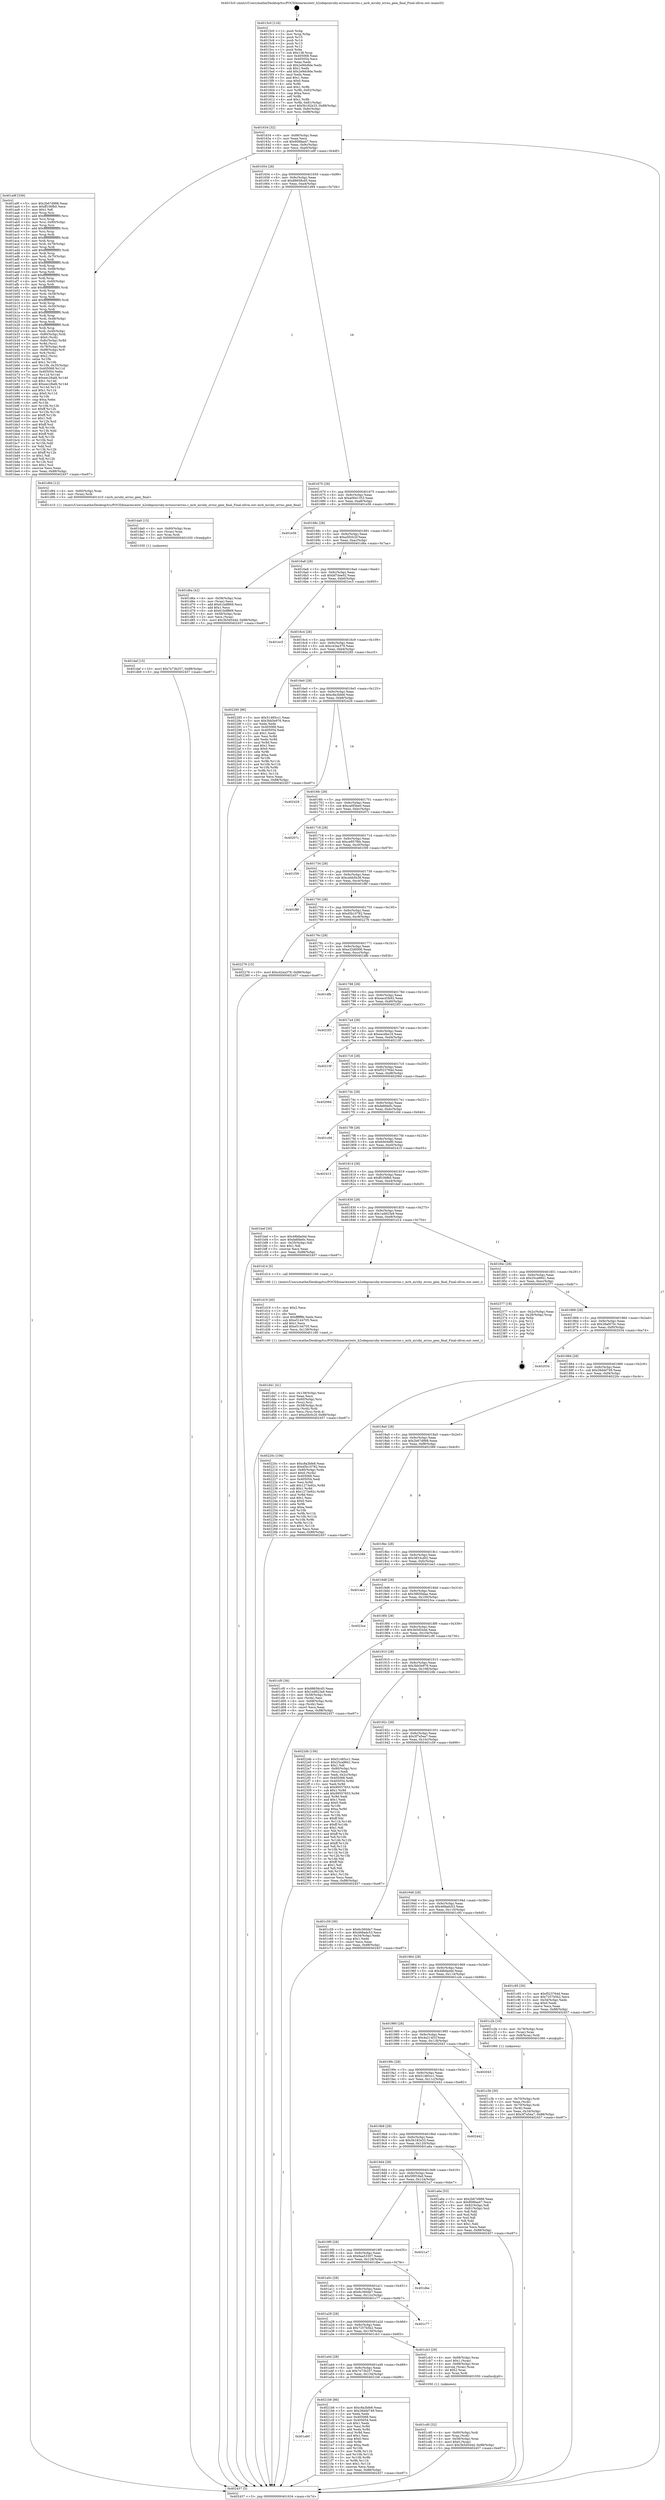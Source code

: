 digraph "0x4015c0" {
  label = "0x4015c0 (/mnt/c/Users/mathe/Desktop/tcc/POCII/binaries/extr_h2odepsmruby-errnosrcerrno.c_mrb_mruby_errno_gem_final_Final-ollvm.out::main(0))"
  labelloc = "t"
  node[shape=record]

  Entry [label="",width=0.3,height=0.3,shape=circle,fillcolor=black,style=filled]
  "0x401634" [label="{
     0x401634 [32]\l
     | [instrs]\l
     &nbsp;&nbsp;0x401634 \<+6\>: mov -0x88(%rbp),%eax\l
     &nbsp;&nbsp;0x40163a \<+2\>: mov %eax,%ecx\l
     &nbsp;&nbsp;0x40163c \<+6\>: sub $0x808faa47,%ecx\l
     &nbsp;&nbsp;0x401642 \<+6\>: mov %eax,-0x9c(%rbp)\l
     &nbsp;&nbsp;0x401648 \<+6\>: mov %ecx,-0xa0(%rbp)\l
     &nbsp;&nbsp;0x40164e \<+6\>: je 0000000000401a9f \<main+0x4df\>\l
  }"]
  "0x401a9f" [label="{
     0x401a9f [336]\l
     | [instrs]\l
     &nbsp;&nbsp;0x401a9f \<+5\>: mov $0x2b67d988,%eax\l
     &nbsp;&nbsp;0x401aa4 \<+5\>: mov $0xff106fb0,%ecx\l
     &nbsp;&nbsp;0x401aa9 \<+2\>: mov $0x1,%dl\l
     &nbsp;&nbsp;0x401aab \<+3\>: mov %rsp,%rsi\l
     &nbsp;&nbsp;0x401aae \<+4\>: add $0xfffffffffffffff0,%rsi\l
     &nbsp;&nbsp;0x401ab2 \<+3\>: mov %rsi,%rsp\l
     &nbsp;&nbsp;0x401ab5 \<+4\>: mov %rsi,-0x80(%rbp)\l
     &nbsp;&nbsp;0x401ab9 \<+3\>: mov %rsp,%rsi\l
     &nbsp;&nbsp;0x401abc \<+4\>: add $0xfffffffffffffff0,%rsi\l
     &nbsp;&nbsp;0x401ac0 \<+3\>: mov %rsi,%rsp\l
     &nbsp;&nbsp;0x401ac3 \<+3\>: mov %rsp,%rdi\l
     &nbsp;&nbsp;0x401ac6 \<+4\>: add $0xfffffffffffffff0,%rdi\l
     &nbsp;&nbsp;0x401aca \<+3\>: mov %rdi,%rsp\l
     &nbsp;&nbsp;0x401acd \<+4\>: mov %rdi,-0x78(%rbp)\l
     &nbsp;&nbsp;0x401ad1 \<+3\>: mov %rsp,%rdi\l
     &nbsp;&nbsp;0x401ad4 \<+4\>: add $0xfffffffffffffff0,%rdi\l
     &nbsp;&nbsp;0x401ad8 \<+3\>: mov %rdi,%rsp\l
     &nbsp;&nbsp;0x401adb \<+4\>: mov %rdi,-0x70(%rbp)\l
     &nbsp;&nbsp;0x401adf \<+3\>: mov %rsp,%rdi\l
     &nbsp;&nbsp;0x401ae2 \<+4\>: add $0xfffffffffffffff0,%rdi\l
     &nbsp;&nbsp;0x401ae6 \<+3\>: mov %rdi,%rsp\l
     &nbsp;&nbsp;0x401ae9 \<+4\>: mov %rdi,-0x68(%rbp)\l
     &nbsp;&nbsp;0x401aed \<+3\>: mov %rsp,%rdi\l
     &nbsp;&nbsp;0x401af0 \<+4\>: add $0xfffffffffffffff0,%rdi\l
     &nbsp;&nbsp;0x401af4 \<+3\>: mov %rdi,%rsp\l
     &nbsp;&nbsp;0x401af7 \<+4\>: mov %rdi,-0x60(%rbp)\l
     &nbsp;&nbsp;0x401afb \<+3\>: mov %rsp,%rdi\l
     &nbsp;&nbsp;0x401afe \<+4\>: add $0xfffffffffffffff0,%rdi\l
     &nbsp;&nbsp;0x401b02 \<+3\>: mov %rdi,%rsp\l
     &nbsp;&nbsp;0x401b05 \<+4\>: mov %rdi,-0x58(%rbp)\l
     &nbsp;&nbsp;0x401b09 \<+3\>: mov %rsp,%rdi\l
     &nbsp;&nbsp;0x401b0c \<+4\>: add $0xfffffffffffffff0,%rdi\l
     &nbsp;&nbsp;0x401b10 \<+3\>: mov %rdi,%rsp\l
     &nbsp;&nbsp;0x401b13 \<+4\>: mov %rdi,-0x50(%rbp)\l
     &nbsp;&nbsp;0x401b17 \<+3\>: mov %rsp,%rdi\l
     &nbsp;&nbsp;0x401b1a \<+4\>: add $0xfffffffffffffff0,%rdi\l
     &nbsp;&nbsp;0x401b1e \<+3\>: mov %rdi,%rsp\l
     &nbsp;&nbsp;0x401b21 \<+4\>: mov %rdi,-0x48(%rbp)\l
     &nbsp;&nbsp;0x401b25 \<+3\>: mov %rsp,%rdi\l
     &nbsp;&nbsp;0x401b28 \<+4\>: add $0xfffffffffffffff0,%rdi\l
     &nbsp;&nbsp;0x401b2c \<+3\>: mov %rdi,%rsp\l
     &nbsp;&nbsp;0x401b2f \<+4\>: mov %rdi,-0x40(%rbp)\l
     &nbsp;&nbsp;0x401b33 \<+4\>: mov -0x80(%rbp),%rdi\l
     &nbsp;&nbsp;0x401b37 \<+6\>: movl $0x0,(%rdi)\l
     &nbsp;&nbsp;0x401b3d \<+7\>: mov -0x8c(%rbp),%r8d\l
     &nbsp;&nbsp;0x401b44 \<+3\>: mov %r8d,(%rsi)\l
     &nbsp;&nbsp;0x401b47 \<+4\>: mov -0x78(%rbp),%rdi\l
     &nbsp;&nbsp;0x401b4b \<+7\>: mov -0x98(%rbp),%r9\l
     &nbsp;&nbsp;0x401b52 \<+3\>: mov %r9,(%rdi)\l
     &nbsp;&nbsp;0x401b55 \<+3\>: cmpl $0x2,(%rsi)\l
     &nbsp;&nbsp;0x401b58 \<+4\>: setne %r10b\l
     &nbsp;&nbsp;0x401b5c \<+4\>: and $0x1,%r10b\l
     &nbsp;&nbsp;0x401b60 \<+4\>: mov %r10b,-0x35(%rbp)\l
     &nbsp;&nbsp;0x401b64 \<+8\>: mov 0x405068,%r11d\l
     &nbsp;&nbsp;0x401b6c \<+7\>: mov 0x405054,%ebx\l
     &nbsp;&nbsp;0x401b73 \<+3\>: mov %r11d,%r14d\l
     &nbsp;&nbsp;0x401b76 \<+7\>: sub $0xeec28afd,%r14d\l
     &nbsp;&nbsp;0x401b7d \<+4\>: sub $0x1,%r14d\l
     &nbsp;&nbsp;0x401b81 \<+7\>: add $0xeec28afd,%r14d\l
     &nbsp;&nbsp;0x401b88 \<+4\>: imul %r14d,%r11d\l
     &nbsp;&nbsp;0x401b8c \<+4\>: and $0x1,%r11d\l
     &nbsp;&nbsp;0x401b90 \<+4\>: cmp $0x0,%r11d\l
     &nbsp;&nbsp;0x401b94 \<+4\>: sete %r10b\l
     &nbsp;&nbsp;0x401b98 \<+3\>: cmp $0xa,%ebx\l
     &nbsp;&nbsp;0x401b9b \<+4\>: setl %r15b\l
     &nbsp;&nbsp;0x401b9f \<+3\>: mov %r10b,%r12b\l
     &nbsp;&nbsp;0x401ba2 \<+4\>: xor $0xff,%r12b\l
     &nbsp;&nbsp;0x401ba6 \<+3\>: mov %r15b,%r13b\l
     &nbsp;&nbsp;0x401ba9 \<+4\>: xor $0xff,%r13b\l
     &nbsp;&nbsp;0x401bad \<+3\>: xor $0x1,%dl\l
     &nbsp;&nbsp;0x401bb0 \<+3\>: mov %r12b,%sil\l
     &nbsp;&nbsp;0x401bb3 \<+4\>: and $0xff,%sil\l
     &nbsp;&nbsp;0x401bb7 \<+3\>: and %dl,%r10b\l
     &nbsp;&nbsp;0x401bba \<+3\>: mov %r13b,%dil\l
     &nbsp;&nbsp;0x401bbd \<+4\>: and $0xff,%dil\l
     &nbsp;&nbsp;0x401bc1 \<+3\>: and %dl,%r15b\l
     &nbsp;&nbsp;0x401bc4 \<+3\>: or %r10b,%sil\l
     &nbsp;&nbsp;0x401bc7 \<+3\>: or %r15b,%dil\l
     &nbsp;&nbsp;0x401bca \<+3\>: xor %dil,%sil\l
     &nbsp;&nbsp;0x401bcd \<+3\>: or %r13b,%r12b\l
     &nbsp;&nbsp;0x401bd0 \<+4\>: xor $0xff,%r12b\l
     &nbsp;&nbsp;0x401bd4 \<+3\>: or $0x1,%dl\l
     &nbsp;&nbsp;0x401bd7 \<+3\>: and %dl,%r12b\l
     &nbsp;&nbsp;0x401bda \<+3\>: or %r12b,%sil\l
     &nbsp;&nbsp;0x401bdd \<+4\>: test $0x1,%sil\l
     &nbsp;&nbsp;0x401be1 \<+3\>: cmovne %ecx,%eax\l
     &nbsp;&nbsp;0x401be4 \<+6\>: mov %eax,-0x88(%rbp)\l
     &nbsp;&nbsp;0x401bea \<+5\>: jmp 0000000000402457 \<main+0xe97\>\l
  }"]
  "0x401654" [label="{
     0x401654 [28]\l
     | [instrs]\l
     &nbsp;&nbsp;0x401654 \<+5\>: jmp 0000000000401659 \<main+0x99\>\l
     &nbsp;&nbsp;0x401659 \<+6\>: mov -0x9c(%rbp),%eax\l
     &nbsp;&nbsp;0x40165f \<+5\>: sub $0x88658cd5,%eax\l
     &nbsp;&nbsp;0x401664 \<+6\>: mov %eax,-0xa4(%rbp)\l
     &nbsp;&nbsp;0x40166a \<+6\>: je 0000000000401d94 \<main+0x7d4\>\l
  }"]
  Exit [label="",width=0.3,height=0.3,shape=circle,fillcolor=black,style=filled,peripheries=2]
  "0x401d94" [label="{
     0x401d94 [12]\l
     | [instrs]\l
     &nbsp;&nbsp;0x401d94 \<+4\>: mov -0x60(%rbp),%rax\l
     &nbsp;&nbsp;0x401d98 \<+3\>: mov (%rax),%rdi\l
     &nbsp;&nbsp;0x401d9b \<+5\>: call 0000000000401410 \<mrb_mruby_errno_gem_final\>\l
     | [calls]\l
     &nbsp;&nbsp;0x401410 \{1\} (/mnt/c/Users/mathe/Desktop/tcc/POCII/binaries/extr_h2odepsmruby-errnosrcerrno.c_mrb_mruby_errno_gem_final_Final-ollvm.out::mrb_mruby_errno_gem_final)\l
  }"]
  "0x401670" [label="{
     0x401670 [28]\l
     | [instrs]\l
     &nbsp;&nbsp;0x401670 \<+5\>: jmp 0000000000401675 \<main+0xb5\>\l
     &nbsp;&nbsp;0x401675 \<+6\>: mov -0x9c(%rbp),%eax\l
     &nbsp;&nbsp;0x40167b \<+5\>: sub $0xa0641353,%eax\l
     &nbsp;&nbsp;0x401680 \<+6\>: mov %eax,-0xa8(%rbp)\l
     &nbsp;&nbsp;0x401686 \<+6\>: je 0000000000401e56 \<main+0x896\>\l
  }"]
  "0x401a60" [label="{
     0x401a60\l
  }", style=dashed]
  "0x401e56" [label="{
     0x401e56\l
  }", style=dashed]
  "0x40168c" [label="{
     0x40168c [28]\l
     | [instrs]\l
     &nbsp;&nbsp;0x40168c \<+5\>: jmp 0000000000401691 \<main+0xd1\>\l
     &nbsp;&nbsp;0x401691 \<+6\>: mov -0x9c(%rbp),%eax\l
     &nbsp;&nbsp;0x401697 \<+5\>: sub $0xa5fc0c2f,%eax\l
     &nbsp;&nbsp;0x40169c \<+6\>: mov %eax,-0xac(%rbp)\l
     &nbsp;&nbsp;0x4016a2 \<+6\>: je 0000000000401d6a \<main+0x7aa\>\l
  }"]
  "0x4021b6" [label="{
     0x4021b6 [86]\l
     | [instrs]\l
     &nbsp;&nbsp;0x4021b6 \<+5\>: mov $0xc8a3bfe8,%eax\l
     &nbsp;&nbsp;0x4021bb \<+5\>: mov $0x28ddd749,%ecx\l
     &nbsp;&nbsp;0x4021c0 \<+2\>: xor %edx,%edx\l
     &nbsp;&nbsp;0x4021c2 \<+7\>: mov 0x405068,%esi\l
     &nbsp;&nbsp;0x4021c9 \<+7\>: mov 0x405054,%edi\l
     &nbsp;&nbsp;0x4021d0 \<+3\>: sub $0x1,%edx\l
     &nbsp;&nbsp;0x4021d3 \<+3\>: mov %esi,%r8d\l
     &nbsp;&nbsp;0x4021d6 \<+3\>: add %edx,%r8d\l
     &nbsp;&nbsp;0x4021d9 \<+4\>: imul %r8d,%esi\l
     &nbsp;&nbsp;0x4021dd \<+3\>: and $0x1,%esi\l
     &nbsp;&nbsp;0x4021e0 \<+3\>: cmp $0x0,%esi\l
     &nbsp;&nbsp;0x4021e3 \<+4\>: sete %r9b\l
     &nbsp;&nbsp;0x4021e7 \<+3\>: cmp $0xa,%edi\l
     &nbsp;&nbsp;0x4021ea \<+4\>: setl %r10b\l
     &nbsp;&nbsp;0x4021ee \<+3\>: mov %r9b,%r11b\l
     &nbsp;&nbsp;0x4021f1 \<+3\>: and %r10b,%r11b\l
     &nbsp;&nbsp;0x4021f4 \<+3\>: xor %r10b,%r9b\l
     &nbsp;&nbsp;0x4021f7 \<+3\>: or %r9b,%r11b\l
     &nbsp;&nbsp;0x4021fa \<+4\>: test $0x1,%r11b\l
     &nbsp;&nbsp;0x4021fe \<+3\>: cmovne %ecx,%eax\l
     &nbsp;&nbsp;0x402201 \<+6\>: mov %eax,-0x88(%rbp)\l
     &nbsp;&nbsp;0x402207 \<+5\>: jmp 0000000000402457 \<main+0xe97\>\l
  }"]
  "0x401d6a" [label="{
     0x401d6a [42]\l
     | [instrs]\l
     &nbsp;&nbsp;0x401d6a \<+4\>: mov -0x58(%rbp),%rax\l
     &nbsp;&nbsp;0x401d6e \<+2\>: mov (%rax),%ecx\l
     &nbsp;&nbsp;0x401d70 \<+6\>: add $0x61bdf869,%ecx\l
     &nbsp;&nbsp;0x401d76 \<+3\>: add $0x1,%ecx\l
     &nbsp;&nbsp;0x401d79 \<+6\>: sub $0x61bdf869,%ecx\l
     &nbsp;&nbsp;0x401d7f \<+4\>: mov -0x58(%rbp),%rax\l
     &nbsp;&nbsp;0x401d83 \<+2\>: mov %ecx,(%rax)\l
     &nbsp;&nbsp;0x401d85 \<+10\>: movl $0x3b5d544d,-0x88(%rbp)\l
     &nbsp;&nbsp;0x401d8f \<+5\>: jmp 0000000000402457 \<main+0xe97\>\l
  }"]
  "0x4016a8" [label="{
     0x4016a8 [28]\l
     | [instrs]\l
     &nbsp;&nbsp;0x4016a8 \<+5\>: jmp 00000000004016ad \<main+0xed\>\l
     &nbsp;&nbsp;0x4016ad \<+6\>: mov -0x9c(%rbp),%eax\l
     &nbsp;&nbsp;0x4016b3 \<+5\>: sub $0xbf7dee02,%eax\l
     &nbsp;&nbsp;0x4016b8 \<+6\>: mov %eax,-0xb0(%rbp)\l
     &nbsp;&nbsp;0x4016be \<+6\>: je 0000000000401ec5 \<main+0x905\>\l
  }"]
  "0x401daf" [label="{
     0x401daf [15]\l
     | [instrs]\l
     &nbsp;&nbsp;0x401daf \<+10\>: movl $0x7e73b257,-0x88(%rbp)\l
     &nbsp;&nbsp;0x401db9 \<+5\>: jmp 0000000000402457 \<main+0xe97\>\l
  }"]
  "0x401ec5" [label="{
     0x401ec5\l
  }", style=dashed]
  "0x4016c4" [label="{
     0x4016c4 [28]\l
     | [instrs]\l
     &nbsp;&nbsp;0x4016c4 \<+5\>: jmp 00000000004016c9 \<main+0x109\>\l
     &nbsp;&nbsp;0x4016c9 \<+6\>: mov -0x9c(%rbp),%eax\l
     &nbsp;&nbsp;0x4016cf \<+5\>: sub $0xc42ea379,%eax\l
     &nbsp;&nbsp;0x4016d4 \<+6\>: mov %eax,-0xb4(%rbp)\l
     &nbsp;&nbsp;0x4016da \<+6\>: je 0000000000402285 \<main+0xcc5\>\l
  }"]
  "0x401da0" [label="{
     0x401da0 [15]\l
     | [instrs]\l
     &nbsp;&nbsp;0x401da0 \<+4\>: mov -0x60(%rbp),%rax\l
     &nbsp;&nbsp;0x401da4 \<+3\>: mov (%rax),%rax\l
     &nbsp;&nbsp;0x401da7 \<+3\>: mov %rax,%rdi\l
     &nbsp;&nbsp;0x401daa \<+5\>: call 0000000000401030 \<free@plt\>\l
     | [calls]\l
     &nbsp;&nbsp;0x401030 \{1\} (unknown)\l
  }"]
  "0x402285" [label="{
     0x402285 [86]\l
     | [instrs]\l
     &nbsp;&nbsp;0x402285 \<+5\>: mov $0x51485cc1,%eax\l
     &nbsp;&nbsp;0x40228a \<+5\>: mov $0x3bb5e976,%ecx\l
     &nbsp;&nbsp;0x40228f \<+2\>: xor %edx,%edx\l
     &nbsp;&nbsp;0x402291 \<+7\>: mov 0x405068,%esi\l
     &nbsp;&nbsp;0x402298 \<+7\>: mov 0x405054,%edi\l
     &nbsp;&nbsp;0x40229f \<+3\>: sub $0x1,%edx\l
     &nbsp;&nbsp;0x4022a2 \<+3\>: mov %esi,%r8d\l
     &nbsp;&nbsp;0x4022a5 \<+3\>: add %edx,%r8d\l
     &nbsp;&nbsp;0x4022a8 \<+4\>: imul %r8d,%esi\l
     &nbsp;&nbsp;0x4022ac \<+3\>: and $0x1,%esi\l
     &nbsp;&nbsp;0x4022af \<+3\>: cmp $0x0,%esi\l
     &nbsp;&nbsp;0x4022b2 \<+4\>: sete %r9b\l
     &nbsp;&nbsp;0x4022b6 \<+3\>: cmp $0xa,%edi\l
     &nbsp;&nbsp;0x4022b9 \<+4\>: setl %r10b\l
     &nbsp;&nbsp;0x4022bd \<+3\>: mov %r9b,%r11b\l
     &nbsp;&nbsp;0x4022c0 \<+3\>: and %r10b,%r11b\l
     &nbsp;&nbsp;0x4022c3 \<+3\>: xor %r10b,%r9b\l
     &nbsp;&nbsp;0x4022c6 \<+3\>: or %r9b,%r11b\l
     &nbsp;&nbsp;0x4022c9 \<+4\>: test $0x1,%r11b\l
     &nbsp;&nbsp;0x4022cd \<+3\>: cmovne %ecx,%eax\l
     &nbsp;&nbsp;0x4022d0 \<+6\>: mov %eax,-0x88(%rbp)\l
     &nbsp;&nbsp;0x4022d6 \<+5\>: jmp 0000000000402457 \<main+0xe97\>\l
  }"]
  "0x4016e0" [label="{
     0x4016e0 [28]\l
     | [instrs]\l
     &nbsp;&nbsp;0x4016e0 \<+5\>: jmp 00000000004016e5 \<main+0x125\>\l
     &nbsp;&nbsp;0x4016e5 \<+6\>: mov -0x9c(%rbp),%eax\l
     &nbsp;&nbsp;0x4016eb \<+5\>: sub $0xc8a3bfe8,%eax\l
     &nbsp;&nbsp;0x4016f0 \<+6\>: mov %eax,-0xb8(%rbp)\l
     &nbsp;&nbsp;0x4016f6 \<+6\>: je 0000000000402429 \<main+0xe69\>\l
  }"]
  "0x401d41" [label="{
     0x401d41 [41]\l
     | [instrs]\l
     &nbsp;&nbsp;0x401d41 \<+6\>: mov -0x138(%rbp),%ecx\l
     &nbsp;&nbsp;0x401d47 \<+3\>: imul %eax,%ecx\l
     &nbsp;&nbsp;0x401d4a \<+4\>: mov -0x60(%rbp),%rsi\l
     &nbsp;&nbsp;0x401d4e \<+3\>: mov (%rsi),%rsi\l
     &nbsp;&nbsp;0x401d51 \<+4\>: mov -0x58(%rbp),%rdi\l
     &nbsp;&nbsp;0x401d55 \<+3\>: movslq (%rdi),%rdi\l
     &nbsp;&nbsp;0x401d58 \<+3\>: mov %ecx,(%rsi,%rdi,4)\l
     &nbsp;&nbsp;0x401d5b \<+10\>: movl $0xa5fc0c2f,-0x88(%rbp)\l
     &nbsp;&nbsp;0x401d65 \<+5\>: jmp 0000000000402457 \<main+0xe97\>\l
  }"]
  "0x402429" [label="{
     0x402429\l
  }", style=dashed]
  "0x4016fc" [label="{
     0x4016fc [28]\l
     | [instrs]\l
     &nbsp;&nbsp;0x4016fc \<+5\>: jmp 0000000000401701 \<main+0x141\>\l
     &nbsp;&nbsp;0x401701 \<+6\>: mov -0x9c(%rbp),%eax\l
     &nbsp;&nbsp;0x401707 \<+5\>: sub $0xca0f3be0,%eax\l
     &nbsp;&nbsp;0x40170c \<+6\>: mov %eax,-0xbc(%rbp)\l
     &nbsp;&nbsp;0x401712 \<+6\>: je 000000000040207c \<main+0xabc\>\l
  }"]
  "0x401d19" [label="{
     0x401d19 [40]\l
     | [instrs]\l
     &nbsp;&nbsp;0x401d19 \<+5\>: mov $0x2,%ecx\l
     &nbsp;&nbsp;0x401d1e \<+1\>: cltd\l
     &nbsp;&nbsp;0x401d1f \<+2\>: idiv %ecx\l
     &nbsp;&nbsp;0x401d21 \<+6\>: imul $0xfffffffe,%edx,%ecx\l
     &nbsp;&nbsp;0x401d27 \<+6\>: sub $0xe5144705,%ecx\l
     &nbsp;&nbsp;0x401d2d \<+3\>: add $0x1,%ecx\l
     &nbsp;&nbsp;0x401d30 \<+6\>: add $0xe5144705,%ecx\l
     &nbsp;&nbsp;0x401d36 \<+6\>: mov %ecx,-0x138(%rbp)\l
     &nbsp;&nbsp;0x401d3c \<+5\>: call 0000000000401160 \<next_i\>\l
     | [calls]\l
     &nbsp;&nbsp;0x401160 \{1\} (/mnt/c/Users/mathe/Desktop/tcc/POCII/binaries/extr_h2odepsmruby-errnosrcerrno.c_mrb_mruby_errno_gem_final_Final-ollvm.out::next_i)\l
  }"]
  "0x40207c" [label="{
     0x40207c\l
  }", style=dashed]
  "0x401718" [label="{
     0x401718 [28]\l
     | [instrs]\l
     &nbsp;&nbsp;0x401718 \<+5\>: jmp 000000000040171d \<main+0x15d\>\l
     &nbsp;&nbsp;0x40171d \<+6\>: mov -0x9c(%rbp),%eax\l
     &nbsp;&nbsp;0x401723 \<+5\>: sub $0xce957fbb,%eax\l
     &nbsp;&nbsp;0x401728 \<+6\>: mov %eax,-0xc0(%rbp)\l
     &nbsp;&nbsp;0x40172e \<+6\>: je 0000000000401f39 \<main+0x979\>\l
  }"]
  "0x401cd0" [label="{
     0x401cd0 [32]\l
     | [instrs]\l
     &nbsp;&nbsp;0x401cd0 \<+4\>: mov -0x60(%rbp),%rdi\l
     &nbsp;&nbsp;0x401cd4 \<+3\>: mov %rax,(%rdi)\l
     &nbsp;&nbsp;0x401cd7 \<+4\>: mov -0x58(%rbp),%rax\l
     &nbsp;&nbsp;0x401cdb \<+6\>: movl $0x0,(%rax)\l
     &nbsp;&nbsp;0x401ce1 \<+10\>: movl $0x3b5d544d,-0x88(%rbp)\l
     &nbsp;&nbsp;0x401ceb \<+5\>: jmp 0000000000402457 \<main+0xe97\>\l
  }"]
  "0x401f39" [label="{
     0x401f39\l
  }", style=dashed]
  "0x401734" [label="{
     0x401734 [28]\l
     | [instrs]\l
     &nbsp;&nbsp;0x401734 \<+5\>: jmp 0000000000401739 \<main+0x179\>\l
     &nbsp;&nbsp;0x401739 \<+6\>: mov -0x9c(%rbp),%eax\l
     &nbsp;&nbsp;0x40173f \<+5\>: sub $0xcebb5b38,%eax\l
     &nbsp;&nbsp;0x401744 \<+6\>: mov %eax,-0xc4(%rbp)\l
     &nbsp;&nbsp;0x40174a \<+6\>: je 0000000000401f8f \<main+0x9cf\>\l
  }"]
  "0x401a44" [label="{
     0x401a44 [28]\l
     | [instrs]\l
     &nbsp;&nbsp;0x401a44 \<+5\>: jmp 0000000000401a49 \<main+0x489\>\l
     &nbsp;&nbsp;0x401a49 \<+6\>: mov -0x9c(%rbp),%eax\l
     &nbsp;&nbsp;0x401a4f \<+5\>: sub $0x7e73b257,%eax\l
     &nbsp;&nbsp;0x401a54 \<+6\>: mov %eax,-0x134(%rbp)\l
     &nbsp;&nbsp;0x401a5a \<+6\>: je 00000000004021b6 \<main+0xbf6\>\l
  }"]
  "0x401f8f" [label="{
     0x401f8f\l
  }", style=dashed]
  "0x401750" [label="{
     0x401750 [28]\l
     | [instrs]\l
     &nbsp;&nbsp;0x401750 \<+5\>: jmp 0000000000401755 \<main+0x195\>\l
     &nbsp;&nbsp;0x401755 \<+6\>: mov -0x9c(%rbp),%eax\l
     &nbsp;&nbsp;0x40175b \<+5\>: sub $0xd5b10782,%eax\l
     &nbsp;&nbsp;0x401760 \<+6\>: mov %eax,-0xc8(%rbp)\l
     &nbsp;&nbsp;0x401766 \<+6\>: je 0000000000402276 \<main+0xcb6\>\l
  }"]
  "0x401cb3" [label="{
     0x401cb3 [29]\l
     | [instrs]\l
     &nbsp;&nbsp;0x401cb3 \<+4\>: mov -0x68(%rbp),%rax\l
     &nbsp;&nbsp;0x401cb7 \<+6\>: movl $0x1,(%rax)\l
     &nbsp;&nbsp;0x401cbd \<+4\>: mov -0x68(%rbp),%rax\l
     &nbsp;&nbsp;0x401cc1 \<+3\>: movslq (%rax),%rax\l
     &nbsp;&nbsp;0x401cc4 \<+4\>: shl $0x2,%rax\l
     &nbsp;&nbsp;0x401cc8 \<+3\>: mov %rax,%rdi\l
     &nbsp;&nbsp;0x401ccb \<+5\>: call 0000000000401050 \<malloc@plt\>\l
     | [calls]\l
     &nbsp;&nbsp;0x401050 \{1\} (unknown)\l
  }"]
  "0x402276" [label="{
     0x402276 [15]\l
     | [instrs]\l
     &nbsp;&nbsp;0x402276 \<+10\>: movl $0xc42ea379,-0x88(%rbp)\l
     &nbsp;&nbsp;0x402280 \<+5\>: jmp 0000000000402457 \<main+0xe97\>\l
  }"]
  "0x40176c" [label="{
     0x40176c [28]\l
     | [instrs]\l
     &nbsp;&nbsp;0x40176c \<+5\>: jmp 0000000000401771 \<main+0x1b1\>\l
     &nbsp;&nbsp;0x401771 \<+6\>: mov -0x9c(%rbp),%eax\l
     &nbsp;&nbsp;0x401777 \<+5\>: sub $0xe32d0006,%eax\l
     &nbsp;&nbsp;0x40177c \<+6\>: mov %eax,-0xcc(%rbp)\l
     &nbsp;&nbsp;0x401782 \<+6\>: je 0000000000401dfb \<main+0x83b\>\l
  }"]
  "0x401a28" [label="{
     0x401a28 [28]\l
     | [instrs]\l
     &nbsp;&nbsp;0x401a28 \<+5\>: jmp 0000000000401a2d \<main+0x46d\>\l
     &nbsp;&nbsp;0x401a2d \<+6\>: mov -0x9c(%rbp),%eax\l
     &nbsp;&nbsp;0x401a33 \<+5\>: sub $0x7257b5b2,%eax\l
     &nbsp;&nbsp;0x401a38 \<+6\>: mov %eax,-0x130(%rbp)\l
     &nbsp;&nbsp;0x401a3e \<+6\>: je 0000000000401cb3 \<main+0x6f3\>\l
  }"]
  "0x401dfb" [label="{
     0x401dfb\l
  }", style=dashed]
  "0x401788" [label="{
     0x401788 [28]\l
     | [instrs]\l
     &nbsp;&nbsp;0x401788 \<+5\>: jmp 000000000040178d \<main+0x1cd\>\l
     &nbsp;&nbsp;0x40178d \<+6\>: mov -0x9c(%rbp),%eax\l
     &nbsp;&nbsp;0x401793 \<+5\>: sub $0xeacd3b92,%eax\l
     &nbsp;&nbsp;0x401798 \<+6\>: mov %eax,-0xd0(%rbp)\l
     &nbsp;&nbsp;0x40179e \<+6\>: je 00000000004023f3 \<main+0xe33\>\l
  }"]
  "0x401c77" [label="{
     0x401c77\l
  }", style=dashed]
  "0x4023f3" [label="{
     0x4023f3\l
  }", style=dashed]
  "0x4017a4" [label="{
     0x4017a4 [28]\l
     | [instrs]\l
     &nbsp;&nbsp;0x4017a4 \<+5\>: jmp 00000000004017a9 \<main+0x1e9\>\l
     &nbsp;&nbsp;0x4017a9 \<+6\>: mov -0x9c(%rbp),%eax\l
     &nbsp;&nbsp;0x4017af \<+5\>: sub $0xeecdbe16,%eax\l
     &nbsp;&nbsp;0x4017b4 \<+6\>: mov %eax,-0xd4(%rbp)\l
     &nbsp;&nbsp;0x4017ba \<+6\>: je 000000000040210f \<main+0xb4f\>\l
  }"]
  "0x401a0c" [label="{
     0x401a0c [28]\l
     | [instrs]\l
     &nbsp;&nbsp;0x401a0c \<+5\>: jmp 0000000000401a11 \<main+0x451\>\l
     &nbsp;&nbsp;0x401a11 \<+6\>: mov -0x9c(%rbp),%eax\l
     &nbsp;&nbsp;0x401a17 \<+5\>: sub $0x6c360de7,%eax\l
     &nbsp;&nbsp;0x401a1c \<+6\>: mov %eax,-0x12c(%rbp)\l
     &nbsp;&nbsp;0x401a22 \<+6\>: je 0000000000401c77 \<main+0x6b7\>\l
  }"]
  "0x40210f" [label="{
     0x40210f\l
  }", style=dashed]
  "0x4017c0" [label="{
     0x4017c0 [28]\l
     | [instrs]\l
     &nbsp;&nbsp;0x4017c0 \<+5\>: jmp 00000000004017c5 \<main+0x205\>\l
     &nbsp;&nbsp;0x4017c5 \<+6\>: mov -0x9c(%rbp),%eax\l
     &nbsp;&nbsp;0x4017cb \<+5\>: sub $0xf523764d,%eax\l
     &nbsp;&nbsp;0x4017d0 \<+6\>: mov %eax,-0xd8(%rbp)\l
     &nbsp;&nbsp;0x4017d6 \<+6\>: je 000000000040206d \<main+0xaad\>\l
  }"]
  "0x401dbe" [label="{
     0x401dbe\l
  }", style=dashed]
  "0x40206d" [label="{
     0x40206d\l
  }", style=dashed]
  "0x4017dc" [label="{
     0x4017dc [28]\l
     | [instrs]\l
     &nbsp;&nbsp;0x4017dc \<+5\>: jmp 00000000004017e1 \<main+0x221\>\l
     &nbsp;&nbsp;0x4017e1 \<+6\>: mov -0x9c(%rbp),%eax\l
     &nbsp;&nbsp;0x4017e7 \<+5\>: sub $0xfa6fde0c,%eax\l
     &nbsp;&nbsp;0x4017ec \<+6\>: mov %eax,-0xdc(%rbp)\l
     &nbsp;&nbsp;0x4017f2 \<+6\>: je 0000000000401c0d \<main+0x64d\>\l
  }"]
  "0x4019f0" [label="{
     0x4019f0 [28]\l
     | [instrs]\l
     &nbsp;&nbsp;0x4019f0 \<+5\>: jmp 00000000004019f5 \<main+0x435\>\l
     &nbsp;&nbsp;0x4019f5 \<+6\>: mov -0x9c(%rbp),%eax\l
     &nbsp;&nbsp;0x4019fb \<+5\>: sub $0x6aa53307,%eax\l
     &nbsp;&nbsp;0x401a00 \<+6\>: mov %eax,-0x128(%rbp)\l
     &nbsp;&nbsp;0x401a06 \<+6\>: je 0000000000401dbe \<main+0x7fe\>\l
  }"]
  "0x401c0d" [label="{
     0x401c0d\l
  }", style=dashed]
  "0x4017f8" [label="{
     0x4017f8 [28]\l
     | [instrs]\l
     &nbsp;&nbsp;0x4017f8 \<+5\>: jmp 00000000004017fd \<main+0x23d\>\l
     &nbsp;&nbsp;0x4017fd \<+6\>: mov -0x9c(%rbp),%eax\l
     &nbsp;&nbsp;0x401803 \<+5\>: sub $0xfcb04df0,%eax\l
     &nbsp;&nbsp;0x401808 \<+6\>: mov %eax,-0xe0(%rbp)\l
     &nbsp;&nbsp;0x40180e \<+6\>: je 0000000000402415 \<main+0xe55\>\l
  }"]
  "0x4021a7" [label="{
     0x4021a7\l
  }", style=dashed]
  "0x402415" [label="{
     0x402415\l
  }", style=dashed]
  "0x401814" [label="{
     0x401814 [28]\l
     | [instrs]\l
     &nbsp;&nbsp;0x401814 \<+5\>: jmp 0000000000401819 \<main+0x259\>\l
     &nbsp;&nbsp;0x401819 \<+6\>: mov -0x9c(%rbp),%eax\l
     &nbsp;&nbsp;0x40181f \<+5\>: sub $0xff106fb0,%eax\l
     &nbsp;&nbsp;0x401824 \<+6\>: mov %eax,-0xe4(%rbp)\l
     &nbsp;&nbsp;0x40182a \<+6\>: je 0000000000401bef \<main+0x62f\>\l
  }"]
  "0x401c3b" [label="{
     0x401c3b [30]\l
     | [instrs]\l
     &nbsp;&nbsp;0x401c3b \<+4\>: mov -0x70(%rbp),%rdi\l
     &nbsp;&nbsp;0x401c3f \<+2\>: mov %eax,(%rdi)\l
     &nbsp;&nbsp;0x401c41 \<+4\>: mov -0x70(%rbp),%rdi\l
     &nbsp;&nbsp;0x401c45 \<+2\>: mov (%rdi),%eax\l
     &nbsp;&nbsp;0x401c47 \<+3\>: mov %eax,-0x34(%rbp)\l
     &nbsp;&nbsp;0x401c4a \<+10\>: movl $0x3f7a5ea7,-0x88(%rbp)\l
     &nbsp;&nbsp;0x401c54 \<+5\>: jmp 0000000000402457 \<main+0xe97\>\l
  }"]
  "0x401bef" [label="{
     0x401bef [30]\l
     | [instrs]\l
     &nbsp;&nbsp;0x401bef \<+5\>: mov $0x48bfad4d,%eax\l
     &nbsp;&nbsp;0x401bf4 \<+5\>: mov $0xfa6fde0c,%ecx\l
     &nbsp;&nbsp;0x401bf9 \<+3\>: mov -0x35(%rbp),%dl\l
     &nbsp;&nbsp;0x401bfc \<+3\>: test $0x1,%dl\l
     &nbsp;&nbsp;0x401bff \<+3\>: cmovne %ecx,%eax\l
     &nbsp;&nbsp;0x401c02 \<+6\>: mov %eax,-0x88(%rbp)\l
     &nbsp;&nbsp;0x401c08 \<+5\>: jmp 0000000000402457 \<main+0xe97\>\l
  }"]
  "0x401830" [label="{
     0x401830 [28]\l
     | [instrs]\l
     &nbsp;&nbsp;0x401830 \<+5\>: jmp 0000000000401835 \<main+0x275\>\l
     &nbsp;&nbsp;0x401835 \<+6\>: mov -0x9c(%rbp),%eax\l
     &nbsp;&nbsp;0x40183b \<+5\>: sub $0x1ed923a9,%eax\l
     &nbsp;&nbsp;0x401840 \<+6\>: mov %eax,-0xe8(%rbp)\l
     &nbsp;&nbsp;0x401846 \<+6\>: je 0000000000401d14 \<main+0x754\>\l
  }"]
  "0x4015c0" [label="{
     0x4015c0 [116]\l
     | [instrs]\l
     &nbsp;&nbsp;0x4015c0 \<+1\>: push %rbp\l
     &nbsp;&nbsp;0x4015c1 \<+3\>: mov %rsp,%rbp\l
     &nbsp;&nbsp;0x4015c4 \<+2\>: push %r15\l
     &nbsp;&nbsp;0x4015c6 \<+2\>: push %r14\l
     &nbsp;&nbsp;0x4015c8 \<+2\>: push %r13\l
     &nbsp;&nbsp;0x4015ca \<+2\>: push %r12\l
     &nbsp;&nbsp;0x4015cc \<+1\>: push %rbx\l
     &nbsp;&nbsp;0x4015cd \<+7\>: sub $0x138,%rsp\l
     &nbsp;&nbsp;0x4015d4 \<+7\>: mov 0x405068,%eax\l
     &nbsp;&nbsp;0x4015db \<+7\>: mov 0x405054,%ecx\l
     &nbsp;&nbsp;0x4015e2 \<+2\>: mov %eax,%edx\l
     &nbsp;&nbsp;0x4015e4 \<+6\>: sub $0x2e9dc8de,%edx\l
     &nbsp;&nbsp;0x4015ea \<+3\>: sub $0x1,%edx\l
     &nbsp;&nbsp;0x4015ed \<+6\>: add $0x2e9dc8de,%edx\l
     &nbsp;&nbsp;0x4015f3 \<+3\>: imul %edx,%eax\l
     &nbsp;&nbsp;0x4015f6 \<+3\>: and $0x1,%eax\l
     &nbsp;&nbsp;0x4015f9 \<+3\>: cmp $0x0,%eax\l
     &nbsp;&nbsp;0x4015fc \<+4\>: sete %r8b\l
     &nbsp;&nbsp;0x401600 \<+4\>: and $0x1,%r8b\l
     &nbsp;&nbsp;0x401604 \<+7\>: mov %r8b,-0x82(%rbp)\l
     &nbsp;&nbsp;0x40160b \<+3\>: cmp $0xa,%ecx\l
     &nbsp;&nbsp;0x40160e \<+4\>: setl %r8b\l
     &nbsp;&nbsp;0x401612 \<+4\>: and $0x1,%r8b\l
     &nbsp;&nbsp;0x401616 \<+7\>: mov %r8b,-0x81(%rbp)\l
     &nbsp;&nbsp;0x40161d \<+10\>: movl $0x5b182e33,-0x88(%rbp)\l
     &nbsp;&nbsp;0x401627 \<+6\>: mov %edi,-0x8c(%rbp)\l
     &nbsp;&nbsp;0x40162d \<+7\>: mov %rsi,-0x98(%rbp)\l
  }"]
  "0x401d14" [label="{
     0x401d14 [5]\l
     | [instrs]\l
     &nbsp;&nbsp;0x401d14 \<+5\>: call 0000000000401160 \<next_i\>\l
     | [calls]\l
     &nbsp;&nbsp;0x401160 \{1\} (/mnt/c/Users/mathe/Desktop/tcc/POCII/binaries/extr_h2odepsmruby-errnosrcerrno.c_mrb_mruby_errno_gem_final_Final-ollvm.out::next_i)\l
  }"]
  "0x40184c" [label="{
     0x40184c [28]\l
     | [instrs]\l
     &nbsp;&nbsp;0x40184c \<+5\>: jmp 0000000000401851 \<main+0x291\>\l
     &nbsp;&nbsp;0x401851 \<+6\>: mov -0x9c(%rbp),%eax\l
     &nbsp;&nbsp;0x401857 \<+5\>: sub $0x25ca9841,%eax\l
     &nbsp;&nbsp;0x40185c \<+6\>: mov %eax,-0xec(%rbp)\l
     &nbsp;&nbsp;0x401862 \<+6\>: je 0000000000402377 \<main+0xdb7\>\l
  }"]
  "0x402457" [label="{
     0x402457 [5]\l
     | [instrs]\l
     &nbsp;&nbsp;0x402457 \<+5\>: jmp 0000000000401634 \<main+0x74\>\l
  }"]
  "0x402377" [label="{
     0x402377 [18]\l
     | [instrs]\l
     &nbsp;&nbsp;0x402377 \<+3\>: mov -0x2c(%rbp),%eax\l
     &nbsp;&nbsp;0x40237a \<+4\>: lea -0x28(%rbp),%rsp\l
     &nbsp;&nbsp;0x40237e \<+1\>: pop %rbx\l
     &nbsp;&nbsp;0x40237f \<+2\>: pop %r12\l
     &nbsp;&nbsp;0x402381 \<+2\>: pop %r13\l
     &nbsp;&nbsp;0x402383 \<+2\>: pop %r14\l
     &nbsp;&nbsp;0x402385 \<+2\>: pop %r15\l
     &nbsp;&nbsp;0x402387 \<+1\>: pop %rbp\l
     &nbsp;&nbsp;0x402388 \<+1\>: ret\l
  }"]
  "0x401868" [label="{
     0x401868 [28]\l
     | [instrs]\l
     &nbsp;&nbsp;0x401868 \<+5\>: jmp 000000000040186d \<main+0x2ad\>\l
     &nbsp;&nbsp;0x40186d \<+6\>: mov -0x9c(%rbp),%eax\l
     &nbsp;&nbsp;0x401873 \<+5\>: sub $0x28af470c,%eax\l
     &nbsp;&nbsp;0x401878 \<+6\>: mov %eax,-0xf0(%rbp)\l
     &nbsp;&nbsp;0x40187e \<+6\>: je 0000000000402034 \<main+0xa74\>\l
  }"]
  "0x4019d4" [label="{
     0x4019d4 [28]\l
     | [instrs]\l
     &nbsp;&nbsp;0x4019d4 \<+5\>: jmp 00000000004019d9 \<main+0x419\>\l
     &nbsp;&nbsp;0x4019d9 \<+6\>: mov -0x9c(%rbp),%eax\l
     &nbsp;&nbsp;0x4019df \<+5\>: sub $0x5f0f18a0,%eax\l
     &nbsp;&nbsp;0x4019e4 \<+6\>: mov %eax,-0x124(%rbp)\l
     &nbsp;&nbsp;0x4019ea \<+6\>: je 00000000004021a7 \<main+0xbe7\>\l
  }"]
  "0x402034" [label="{
     0x402034\l
  }", style=dashed]
  "0x401884" [label="{
     0x401884 [28]\l
     | [instrs]\l
     &nbsp;&nbsp;0x401884 \<+5\>: jmp 0000000000401889 \<main+0x2c9\>\l
     &nbsp;&nbsp;0x401889 \<+6\>: mov -0x9c(%rbp),%eax\l
     &nbsp;&nbsp;0x40188f \<+5\>: sub $0x28ddd749,%eax\l
     &nbsp;&nbsp;0x401894 \<+6\>: mov %eax,-0xf4(%rbp)\l
     &nbsp;&nbsp;0x40189a \<+6\>: je 000000000040220c \<main+0xc4c\>\l
  }"]
  "0x401a6a" [label="{
     0x401a6a [53]\l
     | [instrs]\l
     &nbsp;&nbsp;0x401a6a \<+5\>: mov $0x2b67d988,%eax\l
     &nbsp;&nbsp;0x401a6f \<+5\>: mov $0x808faa47,%ecx\l
     &nbsp;&nbsp;0x401a74 \<+6\>: mov -0x82(%rbp),%dl\l
     &nbsp;&nbsp;0x401a7a \<+7\>: mov -0x81(%rbp),%sil\l
     &nbsp;&nbsp;0x401a81 \<+3\>: mov %dl,%dil\l
     &nbsp;&nbsp;0x401a84 \<+3\>: and %sil,%dil\l
     &nbsp;&nbsp;0x401a87 \<+3\>: xor %sil,%dl\l
     &nbsp;&nbsp;0x401a8a \<+3\>: or %dl,%dil\l
     &nbsp;&nbsp;0x401a8d \<+4\>: test $0x1,%dil\l
     &nbsp;&nbsp;0x401a91 \<+3\>: cmovne %ecx,%eax\l
     &nbsp;&nbsp;0x401a94 \<+6\>: mov %eax,-0x88(%rbp)\l
     &nbsp;&nbsp;0x401a9a \<+5\>: jmp 0000000000402457 \<main+0xe97\>\l
  }"]
  "0x40220c" [label="{
     0x40220c [106]\l
     | [instrs]\l
     &nbsp;&nbsp;0x40220c \<+5\>: mov $0xc8a3bfe8,%eax\l
     &nbsp;&nbsp;0x402211 \<+5\>: mov $0xd5b10782,%ecx\l
     &nbsp;&nbsp;0x402216 \<+4\>: mov -0x80(%rbp),%rdx\l
     &nbsp;&nbsp;0x40221a \<+6\>: movl $0x0,(%rdx)\l
     &nbsp;&nbsp;0x402220 \<+7\>: mov 0x405068,%esi\l
     &nbsp;&nbsp;0x402227 \<+7\>: mov 0x405054,%edi\l
     &nbsp;&nbsp;0x40222e \<+3\>: mov %esi,%r8d\l
     &nbsp;&nbsp;0x402231 \<+7\>: add $0x1273e92c,%r8d\l
     &nbsp;&nbsp;0x402238 \<+4\>: sub $0x1,%r8d\l
     &nbsp;&nbsp;0x40223c \<+7\>: sub $0x1273e92c,%r8d\l
     &nbsp;&nbsp;0x402243 \<+4\>: imul %r8d,%esi\l
     &nbsp;&nbsp;0x402247 \<+3\>: and $0x1,%esi\l
     &nbsp;&nbsp;0x40224a \<+3\>: cmp $0x0,%esi\l
     &nbsp;&nbsp;0x40224d \<+4\>: sete %r9b\l
     &nbsp;&nbsp;0x402251 \<+3\>: cmp $0xa,%edi\l
     &nbsp;&nbsp;0x402254 \<+4\>: setl %r10b\l
     &nbsp;&nbsp;0x402258 \<+3\>: mov %r9b,%r11b\l
     &nbsp;&nbsp;0x40225b \<+3\>: and %r10b,%r11b\l
     &nbsp;&nbsp;0x40225e \<+3\>: xor %r10b,%r9b\l
     &nbsp;&nbsp;0x402261 \<+3\>: or %r9b,%r11b\l
     &nbsp;&nbsp;0x402264 \<+4\>: test $0x1,%r11b\l
     &nbsp;&nbsp;0x402268 \<+3\>: cmovne %ecx,%eax\l
     &nbsp;&nbsp;0x40226b \<+6\>: mov %eax,-0x88(%rbp)\l
     &nbsp;&nbsp;0x402271 \<+5\>: jmp 0000000000402457 \<main+0xe97\>\l
  }"]
  "0x4018a0" [label="{
     0x4018a0 [28]\l
     | [instrs]\l
     &nbsp;&nbsp;0x4018a0 \<+5\>: jmp 00000000004018a5 \<main+0x2e5\>\l
     &nbsp;&nbsp;0x4018a5 \<+6\>: mov -0x9c(%rbp),%eax\l
     &nbsp;&nbsp;0x4018ab \<+5\>: sub $0x2b67d988,%eax\l
     &nbsp;&nbsp;0x4018b0 \<+6\>: mov %eax,-0xf8(%rbp)\l
     &nbsp;&nbsp;0x4018b6 \<+6\>: je 0000000000402389 \<main+0xdc9\>\l
  }"]
  "0x4019b8" [label="{
     0x4019b8 [28]\l
     | [instrs]\l
     &nbsp;&nbsp;0x4019b8 \<+5\>: jmp 00000000004019bd \<main+0x3fd\>\l
     &nbsp;&nbsp;0x4019bd \<+6\>: mov -0x9c(%rbp),%eax\l
     &nbsp;&nbsp;0x4019c3 \<+5\>: sub $0x5b182e33,%eax\l
     &nbsp;&nbsp;0x4019c8 \<+6\>: mov %eax,-0x120(%rbp)\l
     &nbsp;&nbsp;0x4019ce \<+6\>: je 0000000000401a6a \<main+0x4aa\>\l
  }"]
  "0x402389" [label="{
     0x402389\l
  }", style=dashed]
  "0x4018bc" [label="{
     0x4018bc [28]\l
     | [instrs]\l
     &nbsp;&nbsp;0x4018bc \<+5\>: jmp 00000000004018c1 \<main+0x301\>\l
     &nbsp;&nbsp;0x4018c1 \<+6\>: mov -0x9c(%rbp),%eax\l
     &nbsp;&nbsp;0x4018c7 \<+5\>: sub $0x3833cd02,%eax\l
     &nbsp;&nbsp;0x4018cc \<+6\>: mov %eax,-0xfc(%rbp)\l
     &nbsp;&nbsp;0x4018d2 \<+6\>: je 0000000000401ee3 \<main+0x923\>\l
  }"]
  "0x402442" [label="{
     0x402442\l
  }", style=dashed]
  "0x401ee3" [label="{
     0x401ee3\l
  }", style=dashed]
  "0x4018d8" [label="{
     0x4018d8 [28]\l
     | [instrs]\l
     &nbsp;&nbsp;0x4018d8 \<+5\>: jmp 00000000004018dd \<main+0x31d\>\l
     &nbsp;&nbsp;0x4018dd \<+6\>: mov -0x9c(%rbp),%eax\l
     &nbsp;&nbsp;0x4018e3 \<+5\>: sub $0x3865bdae,%eax\l
     &nbsp;&nbsp;0x4018e8 \<+6\>: mov %eax,-0x100(%rbp)\l
     &nbsp;&nbsp;0x4018ee \<+6\>: je 00000000004023ce \<main+0xe0e\>\l
  }"]
  "0x40199c" [label="{
     0x40199c [28]\l
     | [instrs]\l
     &nbsp;&nbsp;0x40199c \<+5\>: jmp 00000000004019a1 \<main+0x3e1\>\l
     &nbsp;&nbsp;0x4019a1 \<+6\>: mov -0x9c(%rbp),%eax\l
     &nbsp;&nbsp;0x4019a7 \<+5\>: sub $0x51485cc1,%eax\l
     &nbsp;&nbsp;0x4019ac \<+6\>: mov %eax,-0x11c(%rbp)\l
     &nbsp;&nbsp;0x4019b2 \<+6\>: je 0000000000402442 \<main+0xe82\>\l
  }"]
  "0x4023ce" [label="{
     0x4023ce\l
  }", style=dashed]
  "0x4018f4" [label="{
     0x4018f4 [28]\l
     | [instrs]\l
     &nbsp;&nbsp;0x4018f4 \<+5\>: jmp 00000000004018f9 \<main+0x339\>\l
     &nbsp;&nbsp;0x4018f9 \<+6\>: mov -0x9c(%rbp),%eax\l
     &nbsp;&nbsp;0x4018ff \<+5\>: sub $0x3b5d544d,%eax\l
     &nbsp;&nbsp;0x401904 \<+6\>: mov %eax,-0x104(%rbp)\l
     &nbsp;&nbsp;0x40190a \<+6\>: je 0000000000401cf0 \<main+0x730\>\l
  }"]
  "0x402043" [label="{
     0x402043\l
  }", style=dashed]
  "0x401cf0" [label="{
     0x401cf0 [36]\l
     | [instrs]\l
     &nbsp;&nbsp;0x401cf0 \<+5\>: mov $0x88658cd5,%eax\l
     &nbsp;&nbsp;0x401cf5 \<+5\>: mov $0x1ed923a9,%ecx\l
     &nbsp;&nbsp;0x401cfa \<+4\>: mov -0x58(%rbp),%rdx\l
     &nbsp;&nbsp;0x401cfe \<+2\>: mov (%rdx),%esi\l
     &nbsp;&nbsp;0x401d00 \<+4\>: mov -0x68(%rbp),%rdx\l
     &nbsp;&nbsp;0x401d04 \<+2\>: cmp (%rdx),%esi\l
     &nbsp;&nbsp;0x401d06 \<+3\>: cmovl %ecx,%eax\l
     &nbsp;&nbsp;0x401d09 \<+6\>: mov %eax,-0x88(%rbp)\l
     &nbsp;&nbsp;0x401d0f \<+5\>: jmp 0000000000402457 \<main+0xe97\>\l
  }"]
  "0x401910" [label="{
     0x401910 [28]\l
     | [instrs]\l
     &nbsp;&nbsp;0x401910 \<+5\>: jmp 0000000000401915 \<main+0x355\>\l
     &nbsp;&nbsp;0x401915 \<+6\>: mov -0x9c(%rbp),%eax\l
     &nbsp;&nbsp;0x40191b \<+5\>: sub $0x3bb5e976,%eax\l
     &nbsp;&nbsp;0x401920 \<+6\>: mov %eax,-0x108(%rbp)\l
     &nbsp;&nbsp;0x401926 \<+6\>: je 00000000004022db \<main+0xd1b\>\l
  }"]
  "0x401980" [label="{
     0x401980 [28]\l
     | [instrs]\l
     &nbsp;&nbsp;0x401980 \<+5\>: jmp 0000000000401985 \<main+0x3c5\>\l
     &nbsp;&nbsp;0x401985 \<+6\>: mov -0x9c(%rbp),%eax\l
     &nbsp;&nbsp;0x40198b \<+5\>: sub $0x4a214f1f,%eax\l
     &nbsp;&nbsp;0x401990 \<+6\>: mov %eax,-0x118(%rbp)\l
     &nbsp;&nbsp;0x401996 \<+6\>: je 0000000000402043 \<main+0xa83\>\l
  }"]
  "0x4022db" [label="{
     0x4022db [156]\l
     | [instrs]\l
     &nbsp;&nbsp;0x4022db \<+5\>: mov $0x51485cc1,%eax\l
     &nbsp;&nbsp;0x4022e0 \<+5\>: mov $0x25ca9841,%ecx\l
     &nbsp;&nbsp;0x4022e5 \<+2\>: mov $0x1,%dl\l
     &nbsp;&nbsp;0x4022e7 \<+4\>: mov -0x80(%rbp),%rsi\l
     &nbsp;&nbsp;0x4022eb \<+2\>: mov (%rsi),%edi\l
     &nbsp;&nbsp;0x4022ed \<+3\>: mov %edi,-0x2c(%rbp)\l
     &nbsp;&nbsp;0x4022f0 \<+7\>: mov 0x405068,%edi\l
     &nbsp;&nbsp;0x4022f7 \<+8\>: mov 0x405054,%r8d\l
     &nbsp;&nbsp;0x4022ff \<+3\>: mov %edi,%r9d\l
     &nbsp;&nbsp;0x402302 \<+7\>: sub $0x99557653,%r9d\l
     &nbsp;&nbsp;0x402309 \<+4\>: sub $0x1,%r9d\l
     &nbsp;&nbsp;0x40230d \<+7\>: add $0x99557653,%r9d\l
     &nbsp;&nbsp;0x402314 \<+4\>: imul %r9d,%edi\l
     &nbsp;&nbsp;0x402318 \<+3\>: and $0x1,%edi\l
     &nbsp;&nbsp;0x40231b \<+3\>: cmp $0x0,%edi\l
     &nbsp;&nbsp;0x40231e \<+4\>: sete %r10b\l
     &nbsp;&nbsp;0x402322 \<+4\>: cmp $0xa,%r8d\l
     &nbsp;&nbsp;0x402326 \<+4\>: setl %r11b\l
     &nbsp;&nbsp;0x40232a \<+3\>: mov %r10b,%bl\l
     &nbsp;&nbsp;0x40232d \<+3\>: xor $0xff,%bl\l
     &nbsp;&nbsp;0x402330 \<+3\>: mov %r11b,%r14b\l
     &nbsp;&nbsp;0x402333 \<+4\>: xor $0xff,%r14b\l
     &nbsp;&nbsp;0x402337 \<+3\>: xor $0x1,%dl\l
     &nbsp;&nbsp;0x40233a \<+3\>: mov %bl,%r15b\l
     &nbsp;&nbsp;0x40233d \<+4\>: and $0xff,%r15b\l
     &nbsp;&nbsp;0x402341 \<+3\>: and %dl,%r10b\l
     &nbsp;&nbsp;0x402344 \<+3\>: mov %r14b,%r12b\l
     &nbsp;&nbsp;0x402347 \<+4\>: and $0xff,%r12b\l
     &nbsp;&nbsp;0x40234b \<+3\>: and %dl,%r11b\l
     &nbsp;&nbsp;0x40234e \<+3\>: or %r10b,%r15b\l
     &nbsp;&nbsp;0x402351 \<+3\>: or %r11b,%r12b\l
     &nbsp;&nbsp;0x402354 \<+3\>: xor %r12b,%r15b\l
     &nbsp;&nbsp;0x402357 \<+3\>: or %r14b,%bl\l
     &nbsp;&nbsp;0x40235a \<+3\>: xor $0xff,%bl\l
     &nbsp;&nbsp;0x40235d \<+3\>: or $0x1,%dl\l
     &nbsp;&nbsp;0x402360 \<+2\>: and %dl,%bl\l
     &nbsp;&nbsp;0x402362 \<+3\>: or %bl,%r15b\l
     &nbsp;&nbsp;0x402365 \<+4\>: test $0x1,%r15b\l
     &nbsp;&nbsp;0x402369 \<+3\>: cmovne %ecx,%eax\l
     &nbsp;&nbsp;0x40236c \<+6\>: mov %eax,-0x88(%rbp)\l
     &nbsp;&nbsp;0x402372 \<+5\>: jmp 0000000000402457 \<main+0xe97\>\l
  }"]
  "0x40192c" [label="{
     0x40192c [28]\l
     | [instrs]\l
     &nbsp;&nbsp;0x40192c \<+5\>: jmp 0000000000401931 \<main+0x371\>\l
     &nbsp;&nbsp;0x401931 \<+6\>: mov -0x9c(%rbp),%eax\l
     &nbsp;&nbsp;0x401937 \<+5\>: sub $0x3f7a5ea7,%eax\l
     &nbsp;&nbsp;0x40193c \<+6\>: mov %eax,-0x10c(%rbp)\l
     &nbsp;&nbsp;0x401942 \<+6\>: je 0000000000401c59 \<main+0x699\>\l
  }"]
  "0x401c2b" [label="{
     0x401c2b [16]\l
     | [instrs]\l
     &nbsp;&nbsp;0x401c2b \<+4\>: mov -0x78(%rbp),%rax\l
     &nbsp;&nbsp;0x401c2f \<+3\>: mov (%rax),%rax\l
     &nbsp;&nbsp;0x401c32 \<+4\>: mov 0x8(%rax),%rdi\l
     &nbsp;&nbsp;0x401c36 \<+5\>: call 0000000000401060 \<atoi@plt\>\l
     | [calls]\l
     &nbsp;&nbsp;0x401060 \{1\} (unknown)\l
  }"]
  "0x401c59" [label="{
     0x401c59 [30]\l
     | [instrs]\l
     &nbsp;&nbsp;0x401c59 \<+5\>: mov $0x6c360de7,%eax\l
     &nbsp;&nbsp;0x401c5e \<+5\>: mov $0x468adc53,%ecx\l
     &nbsp;&nbsp;0x401c63 \<+3\>: mov -0x34(%rbp),%edx\l
     &nbsp;&nbsp;0x401c66 \<+3\>: cmp $0x1,%edx\l
     &nbsp;&nbsp;0x401c69 \<+3\>: cmovl %ecx,%eax\l
     &nbsp;&nbsp;0x401c6c \<+6\>: mov %eax,-0x88(%rbp)\l
     &nbsp;&nbsp;0x401c72 \<+5\>: jmp 0000000000402457 \<main+0xe97\>\l
  }"]
  "0x401948" [label="{
     0x401948 [28]\l
     | [instrs]\l
     &nbsp;&nbsp;0x401948 \<+5\>: jmp 000000000040194d \<main+0x38d\>\l
     &nbsp;&nbsp;0x40194d \<+6\>: mov -0x9c(%rbp),%eax\l
     &nbsp;&nbsp;0x401953 \<+5\>: sub $0x468adc53,%eax\l
     &nbsp;&nbsp;0x401958 \<+6\>: mov %eax,-0x110(%rbp)\l
     &nbsp;&nbsp;0x40195e \<+6\>: je 0000000000401c95 \<main+0x6d5\>\l
  }"]
  "0x401964" [label="{
     0x401964 [28]\l
     | [instrs]\l
     &nbsp;&nbsp;0x401964 \<+5\>: jmp 0000000000401969 \<main+0x3a9\>\l
     &nbsp;&nbsp;0x401969 \<+6\>: mov -0x9c(%rbp),%eax\l
     &nbsp;&nbsp;0x40196f \<+5\>: sub $0x48bfad4d,%eax\l
     &nbsp;&nbsp;0x401974 \<+6\>: mov %eax,-0x114(%rbp)\l
     &nbsp;&nbsp;0x40197a \<+6\>: je 0000000000401c2b \<main+0x66b\>\l
  }"]
  "0x401c95" [label="{
     0x401c95 [30]\l
     | [instrs]\l
     &nbsp;&nbsp;0x401c95 \<+5\>: mov $0xf523764d,%eax\l
     &nbsp;&nbsp;0x401c9a \<+5\>: mov $0x7257b5b2,%ecx\l
     &nbsp;&nbsp;0x401c9f \<+3\>: mov -0x34(%rbp),%edx\l
     &nbsp;&nbsp;0x401ca2 \<+3\>: cmp $0x0,%edx\l
     &nbsp;&nbsp;0x401ca5 \<+3\>: cmove %ecx,%eax\l
     &nbsp;&nbsp;0x401ca8 \<+6\>: mov %eax,-0x88(%rbp)\l
     &nbsp;&nbsp;0x401cae \<+5\>: jmp 0000000000402457 \<main+0xe97\>\l
  }"]
  Entry -> "0x4015c0" [label=" 1"]
  "0x401634" -> "0x401a9f" [label=" 1"]
  "0x401634" -> "0x401654" [label=" 17"]
  "0x402377" -> Exit [label=" 1"]
  "0x401654" -> "0x401d94" [label=" 1"]
  "0x401654" -> "0x401670" [label=" 16"]
  "0x4022db" -> "0x402457" [label=" 1"]
  "0x401670" -> "0x401e56" [label=" 0"]
  "0x401670" -> "0x40168c" [label=" 16"]
  "0x402285" -> "0x402457" [label=" 1"]
  "0x40168c" -> "0x401d6a" [label=" 1"]
  "0x40168c" -> "0x4016a8" [label=" 15"]
  "0x402276" -> "0x402457" [label=" 1"]
  "0x4016a8" -> "0x401ec5" [label=" 0"]
  "0x4016a8" -> "0x4016c4" [label=" 15"]
  "0x4021b6" -> "0x402457" [label=" 1"]
  "0x4016c4" -> "0x402285" [label=" 1"]
  "0x4016c4" -> "0x4016e0" [label=" 14"]
  "0x401a44" -> "0x401a60" [label=" 0"]
  "0x4016e0" -> "0x402429" [label=" 0"]
  "0x4016e0" -> "0x4016fc" [label=" 14"]
  "0x401a44" -> "0x4021b6" [label=" 1"]
  "0x4016fc" -> "0x40207c" [label=" 0"]
  "0x4016fc" -> "0x401718" [label=" 14"]
  "0x40220c" -> "0x402457" [label=" 1"]
  "0x401718" -> "0x401f39" [label=" 0"]
  "0x401718" -> "0x401734" [label=" 14"]
  "0x401daf" -> "0x402457" [label=" 1"]
  "0x401734" -> "0x401f8f" [label=" 0"]
  "0x401734" -> "0x401750" [label=" 14"]
  "0x401da0" -> "0x401daf" [label=" 1"]
  "0x401750" -> "0x402276" [label=" 1"]
  "0x401750" -> "0x40176c" [label=" 13"]
  "0x401d94" -> "0x401da0" [label=" 1"]
  "0x40176c" -> "0x401dfb" [label=" 0"]
  "0x40176c" -> "0x401788" [label=" 13"]
  "0x401d41" -> "0x402457" [label=" 1"]
  "0x401788" -> "0x4023f3" [label=" 0"]
  "0x401788" -> "0x4017a4" [label=" 13"]
  "0x401d19" -> "0x401d41" [label=" 1"]
  "0x4017a4" -> "0x40210f" [label=" 0"]
  "0x4017a4" -> "0x4017c0" [label=" 13"]
  "0x401cf0" -> "0x402457" [label=" 2"]
  "0x4017c0" -> "0x40206d" [label=" 0"]
  "0x4017c0" -> "0x4017dc" [label=" 13"]
  "0x401cd0" -> "0x402457" [label=" 1"]
  "0x4017dc" -> "0x401c0d" [label=" 0"]
  "0x4017dc" -> "0x4017f8" [label=" 13"]
  "0x401a28" -> "0x401a44" [label=" 1"]
  "0x4017f8" -> "0x402415" [label=" 0"]
  "0x4017f8" -> "0x401814" [label=" 13"]
  "0x401a28" -> "0x401cb3" [label=" 1"]
  "0x401814" -> "0x401bef" [label=" 1"]
  "0x401814" -> "0x401830" [label=" 12"]
  "0x401a0c" -> "0x401a28" [label=" 2"]
  "0x401830" -> "0x401d14" [label=" 1"]
  "0x401830" -> "0x40184c" [label=" 11"]
  "0x401d14" -> "0x401d19" [label=" 1"]
  "0x40184c" -> "0x402377" [label=" 1"]
  "0x40184c" -> "0x401868" [label=" 10"]
  "0x4019f0" -> "0x401a0c" [label=" 2"]
  "0x401868" -> "0x402034" [label=" 0"]
  "0x401868" -> "0x401884" [label=" 10"]
  "0x4019f0" -> "0x401dbe" [label=" 0"]
  "0x401884" -> "0x40220c" [label=" 1"]
  "0x401884" -> "0x4018a0" [label=" 9"]
  "0x401cb3" -> "0x401cd0" [label=" 1"]
  "0x4018a0" -> "0x402389" [label=" 0"]
  "0x4018a0" -> "0x4018bc" [label=" 9"]
  "0x4019d4" -> "0x4021a7" [label=" 0"]
  "0x4018bc" -> "0x401ee3" [label=" 0"]
  "0x4018bc" -> "0x4018d8" [label=" 9"]
  "0x401d6a" -> "0x402457" [label=" 1"]
  "0x4018d8" -> "0x4023ce" [label=" 0"]
  "0x4018d8" -> "0x4018f4" [label=" 9"]
  "0x401c59" -> "0x402457" [label=" 1"]
  "0x4018f4" -> "0x401cf0" [label=" 2"]
  "0x4018f4" -> "0x401910" [label=" 7"]
  "0x401c3b" -> "0x402457" [label=" 1"]
  "0x401910" -> "0x4022db" [label=" 1"]
  "0x401910" -> "0x40192c" [label=" 6"]
  "0x401bef" -> "0x402457" [label=" 1"]
  "0x40192c" -> "0x401c59" [label=" 1"]
  "0x40192c" -> "0x401948" [label=" 5"]
  "0x401a9f" -> "0x402457" [label=" 1"]
  "0x401948" -> "0x401c95" [label=" 1"]
  "0x401948" -> "0x401964" [label=" 4"]
  "0x401a0c" -> "0x401c77" [label=" 0"]
  "0x401964" -> "0x401c2b" [label=" 1"]
  "0x401964" -> "0x401980" [label=" 3"]
  "0x401c2b" -> "0x401c3b" [label=" 1"]
  "0x401980" -> "0x402043" [label=" 0"]
  "0x401980" -> "0x40199c" [label=" 3"]
  "0x401c95" -> "0x402457" [label=" 1"]
  "0x40199c" -> "0x402442" [label=" 0"]
  "0x40199c" -> "0x4019b8" [label=" 3"]
  "0x4019d4" -> "0x4019f0" [label=" 2"]
  "0x4019b8" -> "0x401a6a" [label=" 1"]
  "0x4019b8" -> "0x4019d4" [label=" 2"]
  "0x401a6a" -> "0x402457" [label=" 1"]
  "0x4015c0" -> "0x401634" [label=" 1"]
  "0x402457" -> "0x401634" [label=" 17"]
}
